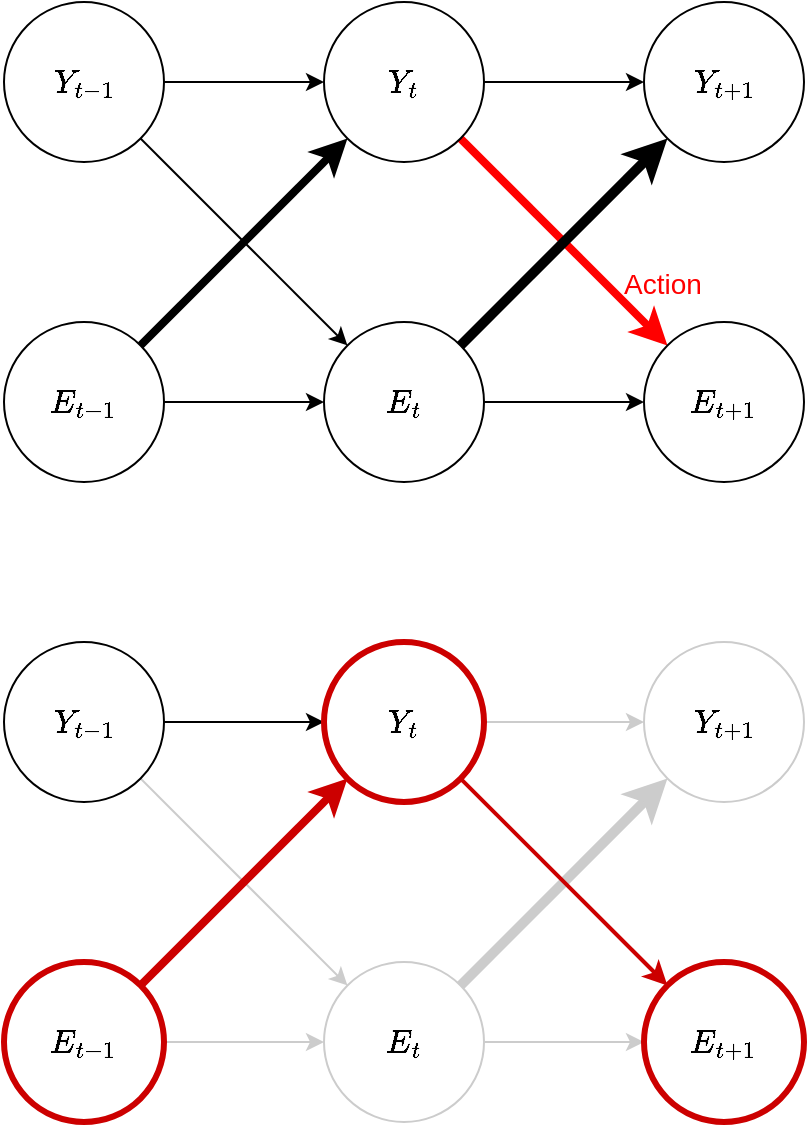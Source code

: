 <mxfile version="11.2.6" type="google" pages="1"><diagram id="dMQq7kbvS9gix3YC6hJo" name="Page-1"><mxGraphModel dx="982" dy="516" grid="1" gridSize="10" guides="1" tooltips="1" connect="1" arrows="1" fold="1" page="1" pageScale="1" pageWidth="827" pageHeight="1169" math="1" shadow="0"><root><mxCell id="0"/><mxCell id="1" parent="0"/><mxCell id="uK5waXxGS6wu5NymT1dK-9" style="edgeStyle=none;rounded=0;orthogonalLoop=1;jettySize=auto;html=1;exitX=1;exitY=0.5;exitDx=0;exitDy=0;entryX=0;entryY=0.5;entryDx=0;entryDy=0;fontSize=14;fontFamily=Helvetica;" parent="1" source="uK5waXxGS6wu5NymT1dK-1" target="uK5waXxGS6wu5NymT1dK-3" edge="1"><mxGeometry relative="1" as="geometry"/></mxCell><mxCell id="uK5waXxGS6wu5NymT1dK-15" style="edgeStyle=none;rounded=0;orthogonalLoop=1;jettySize=auto;html=1;exitX=1;exitY=1;exitDx=0;exitDy=0;entryX=0;entryY=0;entryDx=0;entryDy=0;fontSize=14;fontFamily=Helvetica;" parent="1" source="uK5waXxGS6wu5NymT1dK-1" target="uK5waXxGS6wu5NymT1dK-5" edge="1"><mxGeometry relative="1" as="geometry"/></mxCell><mxCell id="uK5waXxGS6wu5NymT1dK-1" value="$$Y_{t-1}$$" style="ellipse;whiteSpace=wrap;html=1;aspect=fixed;fontSize=14;fontFamily=Helvetica;" parent="1" vertex="1"><mxGeometry x="80" y="120" width="80" height="80" as="geometry"/></mxCell><mxCell id="uK5waXxGS6wu5NymT1dK-10" style="edgeStyle=none;rounded=0;orthogonalLoop=1;jettySize=auto;html=1;exitX=1;exitY=0.5;exitDx=0;exitDy=0;entryX=0;entryY=0.5;entryDx=0;entryDy=0;fontSize=14;fontFamily=Helvetica;" parent="1" source="uK5waXxGS6wu5NymT1dK-3" target="uK5waXxGS6wu5NymT1dK-7" edge="1"><mxGeometry relative="1" as="geometry"/></mxCell><mxCell id="uK5waXxGS6wu5NymT1dK-11" style="edgeStyle=none;rounded=0;orthogonalLoop=1;jettySize=auto;html=1;exitX=1;exitY=1;exitDx=0;exitDy=0;entryX=0;entryY=0;entryDx=0;entryDy=0;fontSize=14;fillColor=#e51400;strokeColor=#FF0000;strokeWidth=4;fontFamily=Helvetica;" parent="1" source="uK5waXxGS6wu5NymT1dK-3" target="uK5waXxGS6wu5NymT1dK-6" edge="1"><mxGeometry relative="1" as="geometry"/></mxCell><mxCell id="uK5waXxGS6wu5NymT1dK-3" value="$$Y_{t}$$" style="ellipse;whiteSpace=wrap;html=1;aspect=fixed;fontSize=14;fontFamily=Helvetica;" parent="1" vertex="1"><mxGeometry x="240" y="120" width="80" height="80" as="geometry"/></mxCell><mxCell id="uK5waXxGS6wu5NymT1dK-8" style="rounded=0;orthogonalLoop=1;jettySize=auto;html=1;exitX=1;exitY=0;exitDx=0;exitDy=0;entryX=0;entryY=1;entryDx=0;entryDy=0;fontSize=14;strokeWidth=4;fontFamily=Helvetica;" parent="1" source="uK5waXxGS6wu5NymT1dK-4" target="uK5waXxGS6wu5NymT1dK-3" edge="1"><mxGeometry relative="1" as="geometry"/></mxCell><mxCell id="uK5waXxGS6wu5NymT1dK-12" style="edgeStyle=none;rounded=0;orthogonalLoop=1;jettySize=auto;html=1;exitX=1;exitY=0.5;exitDx=0;exitDy=0;entryX=0;entryY=0.5;entryDx=0;entryDy=0;fontSize=14;fontFamily=Helvetica;" parent="1" source="uK5waXxGS6wu5NymT1dK-4" target="uK5waXxGS6wu5NymT1dK-5" edge="1"><mxGeometry relative="1" as="geometry"/></mxCell><mxCell id="uK5waXxGS6wu5NymT1dK-4" value="$$E_{t-1}$$" style="ellipse;whiteSpace=wrap;html=1;aspect=fixed;fontSize=14;fontFamily=Helvetica;" parent="1" vertex="1"><mxGeometry x="80" y="280" width="80" height="80" as="geometry"/></mxCell><mxCell id="uK5waXxGS6wu5NymT1dK-13" style="edgeStyle=none;rounded=0;orthogonalLoop=1;jettySize=auto;html=1;exitX=1;exitY=0.5;exitDx=0;exitDy=0;entryX=0;entryY=0.5;entryDx=0;entryDy=0;fontSize=14;fontFamily=Helvetica;" parent="1" source="uK5waXxGS6wu5NymT1dK-5" target="uK5waXxGS6wu5NymT1dK-6" edge="1"><mxGeometry relative="1" as="geometry"/></mxCell><mxCell id="uK5waXxGS6wu5NymT1dK-14" style="edgeStyle=none;rounded=0;orthogonalLoop=1;jettySize=auto;html=1;exitX=1;exitY=0;exitDx=0;exitDy=0;entryX=0;entryY=1;entryDx=0;entryDy=0;fontSize=14;strokeWidth=5;fontFamily=Helvetica;" parent="1" source="uK5waXxGS6wu5NymT1dK-5" target="uK5waXxGS6wu5NymT1dK-7" edge="1"><mxGeometry relative="1" as="geometry"/></mxCell><mxCell id="uK5waXxGS6wu5NymT1dK-5" value="$$E_{t}$$" style="ellipse;whiteSpace=wrap;html=1;aspect=fixed;fontSize=14;fontFamily=Helvetica;" parent="1" vertex="1"><mxGeometry x="240" y="280" width="80" height="80" as="geometry"/></mxCell><mxCell id="uK5waXxGS6wu5NymT1dK-6" value="$$E_{t+1}$$" style="ellipse;whiteSpace=wrap;html=1;aspect=fixed;fontSize=14;fontFamily=Helvetica;" parent="1" vertex="1"><mxGeometry x="400" y="280" width="80" height="80" as="geometry"/></mxCell><mxCell id="uK5waXxGS6wu5NymT1dK-7" value="$$Y_{t+1}$$" style="ellipse;whiteSpace=wrap;html=1;aspect=fixed;fontSize=14;fontFamily=Helvetica;" parent="1" vertex="1"><mxGeometry x="400" y="120" width="80" height="80" as="geometry"/></mxCell><mxCell id="uK5waXxGS6wu5NymT1dK-16" value="Action" style="text;html=1;resizable=0;points=[];autosize=1;align=left;verticalAlign=top;spacingTop=-4;fontSize=14;strokeColor=none;labelBackgroundColor=none;fontColor=#FF0000;fontFamily=Helvetica;" parent="1" vertex="1"><mxGeometry x="388" y="250" width="50" height="20" as="geometry"/></mxCell><mxCell id="uK5waXxGS6wu5NymT1dK-35" style="edgeStyle=none;rounded=0;orthogonalLoop=1;jettySize=auto;html=1;exitX=1;exitY=0.5;exitDx=0;exitDy=0;entryX=0;entryY=0.5;entryDx=0;entryDy=0;fontSize=14;fontFamily=Helvetica;" parent="1" source="uK5waXxGS6wu5NymT1dK-37" target="uK5waXxGS6wu5NymT1dK-40" edge="1"><mxGeometry relative="1" as="geometry"/></mxCell><mxCell id="uK5waXxGS6wu5NymT1dK-36" style="edgeStyle=none;rounded=0;orthogonalLoop=1;jettySize=auto;html=1;exitX=1;exitY=1;exitDx=0;exitDy=0;entryX=0;entryY=0;entryDx=0;entryDy=0;fontSize=14;fontFamily=Helvetica;strokeColor=#CCCCCC;" parent="1" source="uK5waXxGS6wu5NymT1dK-37" target="uK5waXxGS6wu5NymT1dK-46" edge="1"><mxGeometry relative="1" as="geometry"/></mxCell><mxCell id="uK5waXxGS6wu5NymT1dK-37" value="$$Y_{t-1}$$" style="ellipse;whiteSpace=wrap;html=1;aspect=fixed;fontSize=14;fontFamily=Helvetica;strokeColor=#000000;" parent="1" vertex="1"><mxGeometry x="80" y="440" width="80" height="80" as="geometry"/></mxCell><mxCell id="uK5waXxGS6wu5NymT1dK-38" style="edgeStyle=none;rounded=0;orthogonalLoop=1;jettySize=auto;html=1;exitX=1;exitY=0.5;exitDx=0;exitDy=0;entryX=0;entryY=0.5;entryDx=0;entryDy=0;fontSize=14;fontFamily=Helvetica;strokeColor=#CCCCCC;" parent="1" source="uK5waXxGS6wu5NymT1dK-40" target="uK5waXxGS6wu5NymT1dK-48" edge="1"><mxGeometry relative="1" as="geometry"/></mxCell><mxCell id="uK5waXxGS6wu5NymT1dK-42" style="edgeStyle=none;rounded=0;orthogonalLoop=1;jettySize=auto;html=1;exitX=1;exitY=0.5;exitDx=0;exitDy=0;entryX=0;entryY=0.5;entryDx=0;entryDy=0;fontSize=14;fontFamily=Helvetica;strokeColor=#CCCCCC;" parent="1" source="uK5waXxGS6wu5NymT1dK-43" target="uK5waXxGS6wu5NymT1dK-46" edge="1"><mxGeometry relative="1" as="geometry"/></mxCell><mxCell id="uK5waXxGS6wu5NymT1dK-44" style="edgeStyle=none;rounded=0;orthogonalLoop=1;jettySize=auto;html=1;exitX=1;exitY=0.5;exitDx=0;exitDy=0;entryX=0;entryY=0.5;entryDx=0;entryDy=0;fontSize=14;fontFamily=Helvetica;strokeColor=#CCCCCC;" parent="1" source="uK5waXxGS6wu5NymT1dK-46" target="uK5waXxGS6wu5NymT1dK-47" edge="1"><mxGeometry relative="1" as="geometry"/></mxCell><mxCell id="uK5waXxGS6wu5NymT1dK-45" style="edgeStyle=none;rounded=0;orthogonalLoop=1;jettySize=auto;html=1;exitX=1;exitY=0;exitDx=0;exitDy=0;entryX=0;entryY=1;entryDx=0;entryDy=0;fontSize=14;strokeWidth=5;fontFamily=Helvetica;strokeColor=#CCCCCC;" parent="1" source="uK5waXxGS6wu5NymT1dK-46" target="uK5waXxGS6wu5NymT1dK-48" edge="1"><mxGeometry relative="1" as="geometry"/></mxCell><mxCell id="uK5waXxGS6wu5NymT1dK-46" value="$$E_{t}$$" style="ellipse;whiteSpace=wrap;html=1;aspect=fixed;fontSize=14;fontFamily=Helvetica;strokeColor=#CCCCCC;" parent="1" vertex="1"><mxGeometry x="240" y="600" width="80" height="80" as="geometry"/></mxCell><mxCell id="uK5waXxGS6wu5NymT1dK-48" value="$$Y_{t+1}$$" style="ellipse;whiteSpace=wrap;html=1;aspect=fixed;fontSize=14;fontFamily=Helvetica;strokeColor=#CCCCCC;" parent="1" vertex="1"><mxGeometry x="400" y="440" width="80" height="80" as="geometry"/></mxCell><mxCell id="uK5waXxGS6wu5NymT1dK-39" style="edgeStyle=none;rounded=0;orthogonalLoop=1;jettySize=auto;html=1;exitX=1;exitY=1;exitDx=0;exitDy=0;entryX=0;entryY=0;entryDx=0;entryDy=0;fontSize=14;fillColor=#e51400;strokeColor=#CC0000;strokeWidth=2;fontFamily=Helvetica;" parent="1" source="uK5waXxGS6wu5NymT1dK-40" target="uK5waXxGS6wu5NymT1dK-47" edge="1"><mxGeometry relative="1" as="geometry"/></mxCell><mxCell id="uK5waXxGS6wu5NymT1dK-40" value="$$Y_{t}$$" style="ellipse;whiteSpace=wrap;html=1;aspect=fixed;fontSize=14;fontFamily=Helvetica;strokeColor=#CC0000;strokeWidth=3;" parent="1" vertex="1"><mxGeometry x="240" y="440" width="80" height="80" as="geometry"/></mxCell><mxCell id="uK5waXxGS6wu5NymT1dK-41" style="rounded=0;orthogonalLoop=1;jettySize=auto;html=1;exitX=1;exitY=0;exitDx=0;exitDy=0;entryX=0;entryY=1;entryDx=0;entryDy=0;fontSize=14;strokeWidth=4;fontFamily=Helvetica;strokeColor=#CC0000;" parent="1" source="uK5waXxGS6wu5NymT1dK-43" target="uK5waXxGS6wu5NymT1dK-40" edge="1"><mxGeometry relative="1" as="geometry"/></mxCell><mxCell id="uK5waXxGS6wu5NymT1dK-43" value="$$E_{t-1}$$" style="ellipse;whiteSpace=wrap;html=1;aspect=fixed;fontSize=14;fontFamily=Helvetica;strokeColor=#CC0000;strokeWidth=3;" parent="1" vertex="1"><mxGeometry x="80" y="600" width="80" height="80" as="geometry"/></mxCell><mxCell id="uK5waXxGS6wu5NymT1dK-47" value="$$E_{t+1}$$" style="ellipse;whiteSpace=wrap;html=1;aspect=fixed;fontSize=14;fontFamily=Helvetica;strokeColor=#CC0000;strokeWidth=3;" parent="1" vertex="1"><mxGeometry x="400" y="600" width="80" height="80" as="geometry"/></mxCell></root></mxGraphModel></diagram></mxfile>
